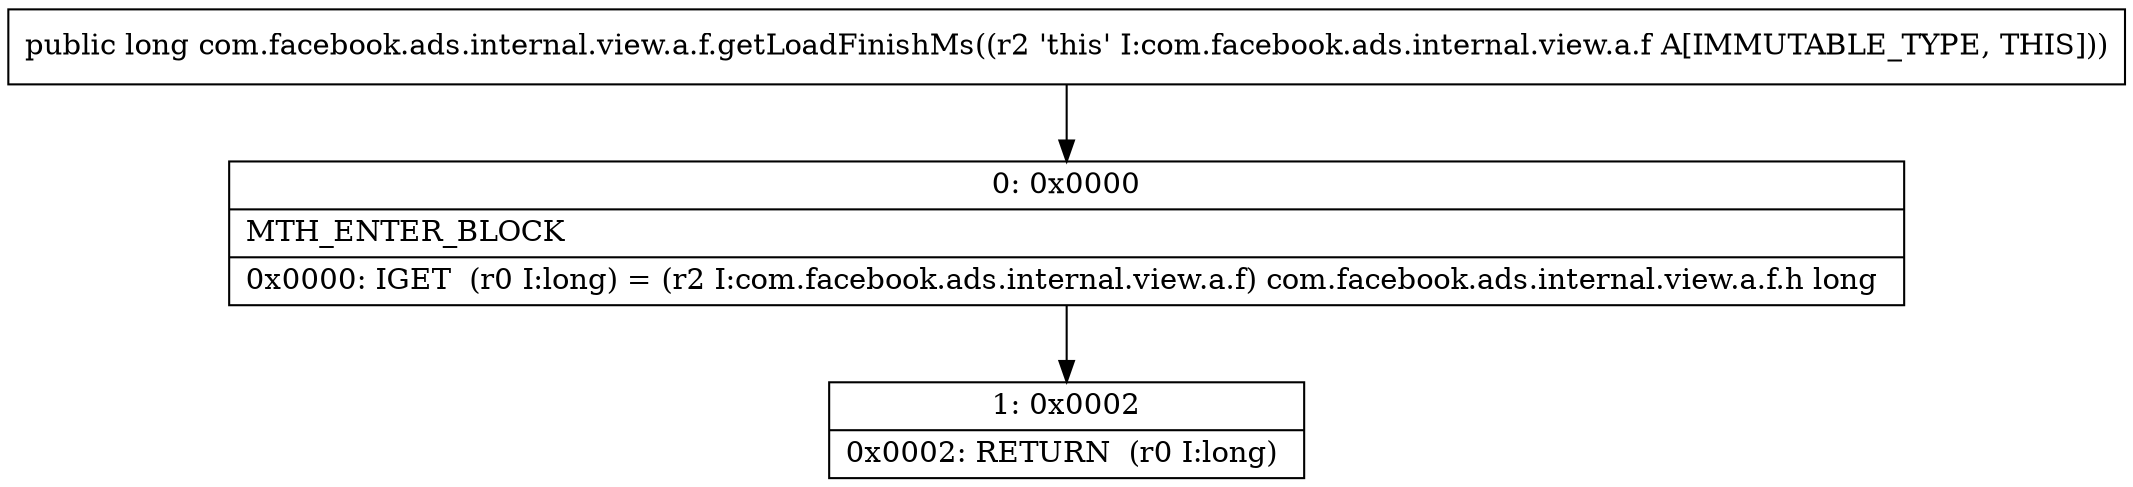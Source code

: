 digraph "CFG forcom.facebook.ads.internal.view.a.f.getLoadFinishMs()J" {
Node_0 [shape=record,label="{0\:\ 0x0000|MTH_ENTER_BLOCK\l|0x0000: IGET  (r0 I:long) = (r2 I:com.facebook.ads.internal.view.a.f) com.facebook.ads.internal.view.a.f.h long \l}"];
Node_1 [shape=record,label="{1\:\ 0x0002|0x0002: RETURN  (r0 I:long) \l}"];
MethodNode[shape=record,label="{public long com.facebook.ads.internal.view.a.f.getLoadFinishMs((r2 'this' I:com.facebook.ads.internal.view.a.f A[IMMUTABLE_TYPE, THIS])) }"];
MethodNode -> Node_0;
Node_0 -> Node_1;
}

